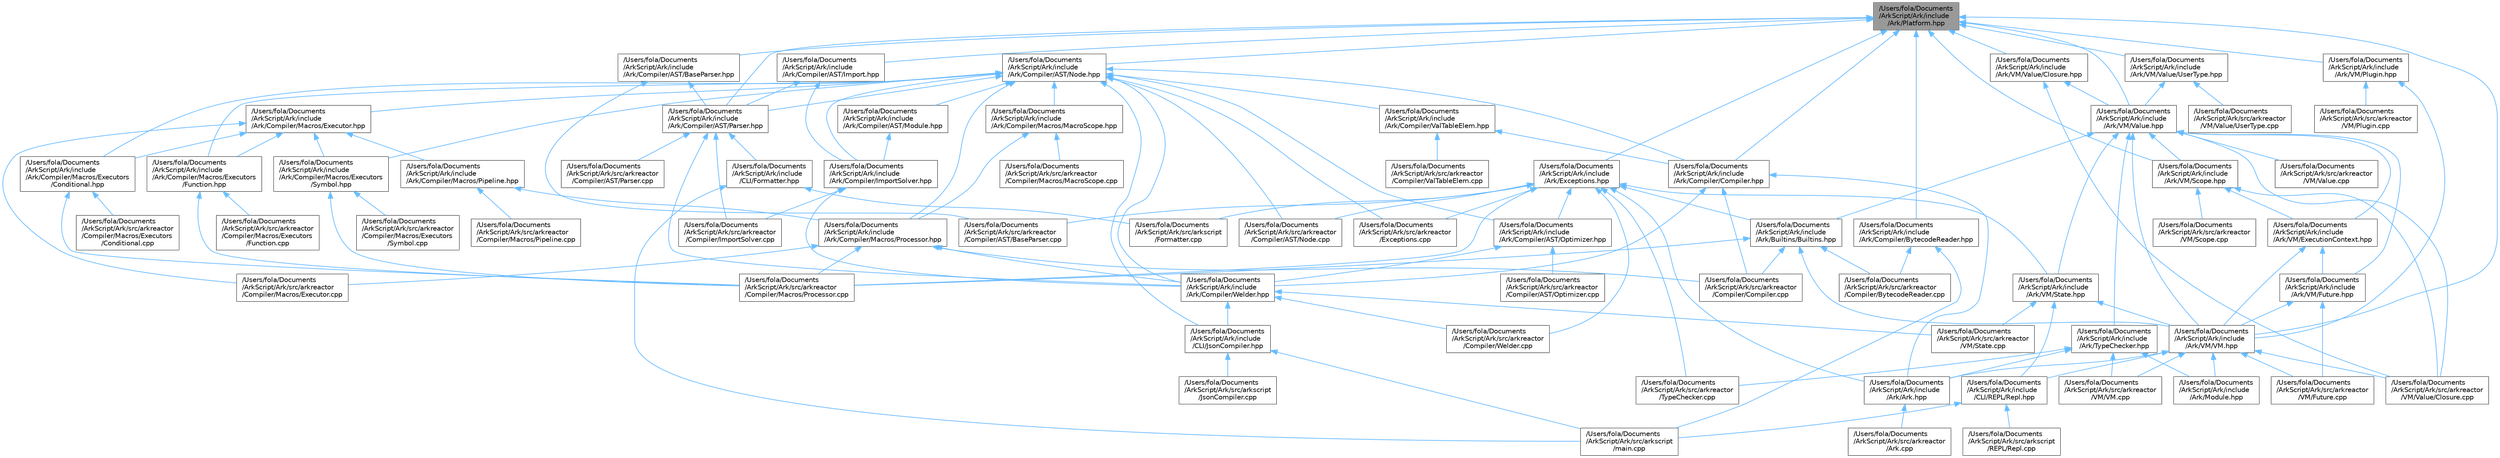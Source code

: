 digraph "/Users/fola/Documents/ArkScript/Ark/include/Ark/Platform.hpp"
{
 // INTERACTIVE_SVG=YES
 // LATEX_PDF_SIZE
  bgcolor="transparent";
  edge [fontname=Helvetica,fontsize=10,labelfontname=Helvetica,labelfontsize=10];
  node [fontname=Helvetica,fontsize=10,shape=box,height=0.2,width=0.4];
  Node1 [label="/Users/fola/Documents\l/ArkScript/Ark/include\l/Ark/Platform.hpp",height=0.2,width=0.4,color="gray40", fillcolor="grey60", style="filled", fontcolor="black",tooltip="ArkScript configuration macros."];
  Node1 -> Node2 [dir="back",color="steelblue1",style="solid"];
  Node2 [label="/Users/fola/Documents\l/ArkScript/Ark/include\l/Ark/Compiler/AST/BaseParser.hpp",height=0.2,width=0.4,color="grey40", fillcolor="white", style="filled",URL="$d3/d70/BaseParser_8hpp.html",tooltip=" "];
  Node2 -> Node3 [dir="back",color="steelblue1",style="solid"];
  Node3 [label="/Users/fola/Documents\l/ArkScript/Ark/include\l/Ark/Compiler/AST/Parser.hpp",height=0.2,width=0.4,color="grey40", fillcolor="white", style="filled",URL="$d7/ddd/Parser_8hpp.html",tooltip="Parse ArkScript code, but do not handle any import declarations."];
  Node3 -> Node4 [dir="back",color="steelblue1",style="solid"];
  Node4 [label="/Users/fola/Documents\l/ArkScript/Ark/include\l/Ark/Compiler/Welder.hpp",height=0.2,width=0.4,color="grey40", fillcolor="white", style="filled",URL="$de/d8e/Welder_8hpp.html",tooltip="In charge of welding everything needed to compile code."];
  Node4 -> Node5 [dir="back",color="steelblue1",style="solid"];
  Node5 [label="/Users/fola/Documents\l/ArkScript/Ark/include\l/CLI/JsonCompiler.hpp",height=0.2,width=0.4,color="grey40", fillcolor="white", style="filled",URL="$dc/dfd/JsonCompiler_8hpp.html",tooltip=" "];
  Node5 -> Node6 [dir="back",color="steelblue1",style="solid"];
  Node6 [label="/Users/fola/Documents\l/ArkScript/Ark/src/arkscript\l/JsonCompiler.cpp",height=0.2,width=0.4,color="grey40", fillcolor="white", style="filled",URL="$db/d71/JsonCompiler_8cpp.html",tooltip=" "];
  Node5 -> Node7 [dir="back",color="steelblue1",style="solid"];
  Node7 [label="/Users/fola/Documents\l/ArkScript/Ark/src/arkscript\l/main.cpp",height=0.2,width=0.4,color="grey40", fillcolor="white", style="filled",URL="$df/d0a/main_8cpp.html",tooltip=" "];
  Node4 -> Node8 [dir="back",color="steelblue1",style="solid"];
  Node8 [label="/Users/fola/Documents\l/ArkScript/Ark/src/arkreactor\l/Compiler/Welder.cpp",height=0.2,width=0.4,color="grey40", fillcolor="white", style="filled",URL="$d3/df1/Welder_8cpp.html",tooltip=" "];
  Node4 -> Node9 [dir="back",color="steelblue1",style="solid"];
  Node9 [label="/Users/fola/Documents\l/ArkScript/Ark/src/arkreactor\l/VM/State.cpp",height=0.2,width=0.4,color="grey40", fillcolor="white", style="filled",URL="$d0/da0/State_8cpp.html",tooltip=" "];
  Node3 -> Node10 [dir="back",color="steelblue1",style="solid"];
  Node10 [label="/Users/fola/Documents\l/ArkScript/Ark/include\l/CLI/Formatter.hpp",height=0.2,width=0.4,color="grey40", fillcolor="white", style="filled",URL="$d9/d2e/Formatter_8hpp.html",tooltip=" "];
  Node10 -> Node11 [dir="back",color="steelblue1",style="solid"];
  Node11 [label="/Users/fola/Documents\l/ArkScript/Ark/src/arkscript\l/Formatter.cpp",height=0.2,width=0.4,color="grey40", fillcolor="white", style="filled",URL="$d2/d56/Formatter_8cpp.html",tooltip=" "];
  Node10 -> Node7 [dir="back",color="steelblue1",style="solid"];
  Node3 -> Node12 [dir="back",color="steelblue1",style="solid"];
  Node12 [label="/Users/fola/Documents\l/ArkScript/Ark/src/arkreactor\l/Compiler/AST/Parser.cpp",height=0.2,width=0.4,color="grey40", fillcolor="white", style="filled",URL="$dc/df5/Parser_8cpp.html",tooltip=" "];
  Node3 -> Node13 [dir="back",color="steelblue1",style="solid"];
  Node13 [label="/Users/fola/Documents\l/ArkScript/Ark/src/arkreactor\l/Compiler/ImportSolver.cpp",height=0.2,width=0.4,color="grey40", fillcolor="white", style="filled",URL="$d6/d41/ImportSolver_8cpp.html",tooltip=" "];
  Node2 -> Node14 [dir="back",color="steelblue1",style="solid"];
  Node14 [label="/Users/fola/Documents\l/ArkScript/Ark/src/arkreactor\l/Compiler/AST/BaseParser.cpp",height=0.2,width=0.4,color="grey40", fillcolor="white", style="filled",URL="$d9/d79/BaseParser_8cpp.html",tooltip=" "];
  Node1 -> Node15 [dir="back",color="steelblue1",style="solid"];
  Node15 [label="/Users/fola/Documents\l/ArkScript/Ark/include\l/Ark/Compiler/AST/Import.hpp",height=0.2,width=0.4,color="grey40", fillcolor="white", style="filled",URL="$d4/d32/Import_8hpp.html",tooltip=" "];
  Node15 -> Node3 [dir="back",color="steelblue1",style="solid"];
  Node15 -> Node16 [dir="back",color="steelblue1",style="solid"];
  Node16 [label="/Users/fola/Documents\l/ArkScript/Ark/include\l/Ark/Compiler/ImportSolver.hpp",height=0.2,width=0.4,color="grey40", fillcolor="white", style="filled",URL="$d1/db0/ImportSolver_8hpp.html",tooltip=" "];
  Node16 -> Node4 [dir="back",color="steelblue1",style="solid"];
  Node16 -> Node13 [dir="back",color="steelblue1",style="solid"];
  Node1 -> Node17 [dir="back",color="steelblue1",style="solid"];
  Node17 [label="/Users/fola/Documents\l/ArkScript/Ark/include\l/Ark/Compiler/AST/Node.hpp",height=0.2,width=0.4,color="grey40", fillcolor="white", style="filled",URL="$d7/dc6/Node_8hpp.html",tooltip="AST node used by the parser, optimizer and compiler."];
  Node17 -> Node18 [dir="back",color="steelblue1",style="solid"];
  Node18 [label="/Users/fola/Documents\l/ArkScript/Ark/include\l/Ark/Compiler/AST/Module.hpp",height=0.2,width=0.4,color="grey40", fillcolor="white", style="filled",URL="$d9/da7/Compiler_2AST_2Module_8hpp.html",tooltip=" "];
  Node18 -> Node16 [dir="back",color="steelblue1",style="solid"];
  Node17 -> Node19 [dir="back",color="steelblue1",style="solid"];
  Node19 [label="/Users/fola/Documents\l/ArkScript/Ark/include\l/Ark/Compiler/AST/Optimizer.hpp",height=0.2,width=0.4,color="grey40", fillcolor="white", style="filled",URL="$db/d93/Optimizer_8hpp.html",tooltip="Optimizes a given ArkScript AST."];
  Node19 -> Node4 [dir="back",color="steelblue1",style="solid"];
  Node19 -> Node20 [dir="back",color="steelblue1",style="solid"];
  Node20 [label="/Users/fola/Documents\l/ArkScript/Ark/src/arkreactor\l/Compiler/AST/Optimizer.cpp",height=0.2,width=0.4,color="grey40", fillcolor="white", style="filled",URL="$d2/dc5/Optimizer_8cpp.html",tooltip=" "];
  Node17 -> Node3 [dir="back",color="steelblue1",style="solid"];
  Node17 -> Node21 [dir="back",color="steelblue1",style="solid"];
  Node21 [label="/Users/fola/Documents\l/ArkScript/Ark/include\l/Ark/Compiler/Compiler.hpp",height=0.2,width=0.4,color="grey40", fillcolor="white", style="filled",URL="$d8/d0f/Compiler_8hpp.html",tooltip="ArkScript compiler is in charge of transforming the AST into bytecode."];
  Node21 -> Node22 [dir="back",color="steelblue1",style="solid"];
  Node22 [label="/Users/fola/Documents\l/ArkScript/Ark/include\l/Ark/Ark.hpp",height=0.2,width=0.4,color="grey40", fillcolor="white", style="filled",URL="$d3/d7e/Ark_8hpp.html",tooltip="Includes the needed files to start using ArkScript."];
  Node22 -> Node23 [dir="back",color="steelblue1",style="solid"];
  Node23 [label="/Users/fola/Documents\l/ArkScript/Ark/src/arkreactor\l/Ark.cpp",height=0.2,width=0.4,color="grey40", fillcolor="white", style="filled",URL="$dc/d32/Ark_8cpp.html",tooltip=" "];
  Node21 -> Node4 [dir="back",color="steelblue1",style="solid"];
  Node21 -> Node24 [dir="back",color="steelblue1",style="solid"];
  Node24 [label="/Users/fola/Documents\l/ArkScript/Ark/src/arkreactor\l/Compiler/Compiler.cpp",height=0.2,width=0.4,color="grey40", fillcolor="white", style="filled",URL="$de/dfa/Compiler_8cpp.html",tooltip=" "];
  Node17 -> Node16 [dir="back",color="steelblue1",style="solid"];
  Node17 -> Node25 [dir="back",color="steelblue1",style="solid"];
  Node25 [label="/Users/fola/Documents\l/ArkScript/Ark/include\l/Ark/Compiler/Macros/Executor.hpp",height=0.2,width=0.4,color="grey40", fillcolor="white", style="filled",URL="$d4/d1a/Executor_8hpp.html",tooltip="The base class for all MacroExecutors."];
  Node25 -> Node26 [dir="back",color="steelblue1",style="solid"];
  Node26 [label="/Users/fola/Documents\l/ArkScript/Ark/include\l/Ark/Compiler/Macros/Executors\l/Conditional.hpp",height=0.2,width=0.4,color="grey40", fillcolor="white", style="filled",URL="$da/dc2/Conditional_8hpp.html",tooltip="Executor for Conditional Macros."];
  Node26 -> Node27 [dir="back",color="steelblue1",style="solid"];
  Node27 [label="/Users/fola/Documents\l/ArkScript/Ark/src/arkreactor\l/Compiler/Macros/Executors\l/Conditional.cpp",height=0.2,width=0.4,color="grey40", fillcolor="white", style="filled",URL="$de/d04/Conditional_8cpp.html",tooltip=" "];
  Node26 -> Node28 [dir="back",color="steelblue1",style="solid"];
  Node28 [label="/Users/fola/Documents\l/ArkScript/Ark/src/arkreactor\l/Compiler/Macros/Processor.cpp",height=0.2,width=0.4,color="grey40", fillcolor="white", style="filled",URL="$d6/d69/Processor_8cpp.html",tooltip=" "];
  Node25 -> Node29 [dir="back",color="steelblue1",style="solid"];
  Node29 [label="/Users/fola/Documents\l/ArkScript/Ark/include\l/Ark/Compiler/Macros/Executors\l/Function.hpp",height=0.2,width=0.4,color="grey40", fillcolor="white", style="filled",URL="$d4/d59/Function_8hpp.html",tooltip="Executor for List Macros."];
  Node29 -> Node30 [dir="back",color="steelblue1",style="solid"];
  Node30 [label="/Users/fola/Documents\l/ArkScript/Ark/src/arkreactor\l/Compiler/Macros/Executors\l/Function.cpp",height=0.2,width=0.4,color="grey40", fillcolor="white", style="filled",URL="$dc/dd4/Function_8cpp.html",tooltip=" "];
  Node29 -> Node28 [dir="back",color="steelblue1",style="solid"];
  Node25 -> Node31 [dir="back",color="steelblue1",style="solid"];
  Node31 [label="/Users/fola/Documents\l/ArkScript/Ark/include\l/Ark/Compiler/Macros/Executors\l/Symbol.hpp",height=0.2,width=0.4,color="grey40", fillcolor="white", style="filled",URL="$dc/dce/Symbol_8hpp.html",tooltip="Executor for Symbol Macros."];
  Node31 -> Node32 [dir="back",color="steelblue1",style="solid"];
  Node32 [label="/Users/fola/Documents\l/ArkScript/Ark/src/arkreactor\l/Compiler/Macros/Executors\l/Symbol.cpp",height=0.2,width=0.4,color="grey40", fillcolor="white", style="filled",URL="$d8/d0b/Symbol_8cpp.html",tooltip=" "];
  Node31 -> Node28 [dir="back",color="steelblue1",style="solid"];
  Node25 -> Node33 [dir="back",color="steelblue1",style="solid"];
  Node33 [label="/Users/fola/Documents\l/ArkScript/Ark/include\l/Ark/Compiler/Macros/Pipeline.hpp",height=0.2,width=0.4,color="grey40", fillcolor="white", style="filled",URL="$d4/daa/Pipeline_8hpp.html",tooltip="The Chain of Responsibility class for running nodes through MacroExecutors."];
  Node33 -> Node34 [dir="back",color="steelblue1",style="solid"];
  Node34 [label="/Users/fola/Documents\l/ArkScript/Ark/include\l/Ark/Compiler/Macros/Processor.hpp",height=0.2,width=0.4,color="grey40", fillcolor="white", style="filled",URL="$de/db1/Processor_8hpp.html",tooltip="Handles the macros and their expansion in ArkScript source code."];
  Node34 -> Node4 [dir="back",color="steelblue1",style="solid"];
  Node34 -> Node24 [dir="back",color="steelblue1",style="solid"];
  Node34 -> Node35 [dir="back",color="steelblue1",style="solid"];
  Node35 [label="/Users/fola/Documents\l/ArkScript/Ark/src/arkreactor\l/Compiler/Macros/Executor.cpp",height=0.2,width=0.4,color="grey40", fillcolor="white", style="filled",URL="$d1/da9/Executor_8cpp.html",tooltip=" "];
  Node34 -> Node28 [dir="back",color="steelblue1",style="solid"];
  Node33 -> Node36 [dir="back",color="steelblue1",style="solid"];
  Node36 [label="/Users/fola/Documents\l/ArkScript/Ark/src/arkreactor\l/Compiler/Macros/Pipeline.cpp",height=0.2,width=0.4,color="grey40", fillcolor="white", style="filled",URL="$dd/d19/Pipeline_8cpp.html",tooltip=" "];
  Node25 -> Node35 [dir="back",color="steelblue1",style="solid"];
  Node17 -> Node26 [dir="back",color="steelblue1",style="solid"];
  Node17 -> Node29 [dir="back",color="steelblue1",style="solid"];
  Node17 -> Node31 [dir="back",color="steelblue1",style="solid"];
  Node17 -> Node37 [dir="back",color="steelblue1",style="solid"];
  Node37 [label="/Users/fola/Documents\l/ArkScript/Ark/include\l/Ark/Compiler/Macros/MacroScope.hpp",height=0.2,width=0.4,color="grey40", fillcolor="white", style="filled",URL="$d7/dfb/MacroScope_8hpp.html",tooltip="Defines tools to handle macro definitions."];
  Node37 -> Node34 [dir="back",color="steelblue1",style="solid"];
  Node37 -> Node38 [dir="back",color="steelblue1",style="solid"];
  Node38 [label="/Users/fola/Documents\l/ArkScript/Ark/src/arkreactor\l/Compiler/Macros/MacroScope.cpp",height=0.2,width=0.4,color="grey40", fillcolor="white", style="filled",URL="$df/d82/MacroScope_8cpp.html",tooltip=" "];
  Node17 -> Node34 [dir="back",color="steelblue1",style="solid"];
  Node17 -> Node39 [dir="back",color="steelblue1",style="solid"];
  Node39 [label="/Users/fola/Documents\l/ArkScript/Ark/include\l/Ark/Compiler/ValTableElem.hpp",height=0.2,width=0.4,color="grey40", fillcolor="white", style="filled",URL="$dd/de7/ValTableElem_8hpp.html",tooltip="The basic value type handled by the compiler."];
  Node39 -> Node21 [dir="back",color="steelblue1",style="solid"];
  Node39 -> Node40 [dir="back",color="steelblue1",style="solid"];
  Node40 [label="/Users/fola/Documents\l/ArkScript/Ark/src/arkreactor\l/Compiler/ValTableElem.cpp",height=0.2,width=0.4,color="grey40", fillcolor="white", style="filled",URL="$d9/d93/ValTableElem_8cpp.html",tooltip=" "];
  Node17 -> Node4 [dir="back",color="steelblue1",style="solid"];
  Node17 -> Node5 [dir="back",color="steelblue1",style="solid"];
  Node17 -> Node41 [dir="back",color="steelblue1",style="solid"];
  Node41 [label="/Users/fola/Documents\l/ArkScript/Ark/src/arkreactor\l/Compiler/AST/Node.cpp",height=0.2,width=0.4,color="grey40", fillcolor="white", style="filled",URL="$dc/d73/Node_8cpp.html",tooltip=" "];
  Node17 -> Node42 [dir="back",color="steelblue1",style="solid"];
  Node42 [label="/Users/fola/Documents\l/ArkScript/Ark/src/arkreactor\l/Exceptions.cpp",height=0.2,width=0.4,color="grey40", fillcolor="white", style="filled",URL="$d6/dd1/Exceptions_8cpp.html",tooltip=" "];
  Node1 -> Node3 [dir="back",color="steelblue1",style="solid"];
  Node1 -> Node43 [dir="back",color="steelblue1",style="solid"];
  Node43 [label="/Users/fola/Documents\l/ArkScript/Ark/include\l/Ark/Compiler/BytecodeReader.hpp",height=0.2,width=0.4,color="grey40", fillcolor="white", style="filled",URL="$d1/d84/BytecodeReader_8hpp.html",tooltip="A bytecode disassembler for ArkScript."];
  Node43 -> Node44 [dir="back",color="steelblue1",style="solid"];
  Node44 [label="/Users/fola/Documents\l/ArkScript/Ark/src/arkreactor\l/Compiler/BytecodeReader.cpp",height=0.2,width=0.4,color="grey40", fillcolor="white", style="filled",URL="$d5/d36/BytecodeReader_8cpp.html",tooltip=" "];
  Node43 -> Node7 [dir="back",color="steelblue1",style="solid"];
  Node1 -> Node21 [dir="back",color="steelblue1",style="solid"];
  Node1 -> Node45 [dir="back",color="steelblue1",style="solid"];
  Node45 [label="/Users/fola/Documents\l/ArkScript/Ark/include\l/Ark/Exceptions.hpp",height=0.2,width=0.4,color="grey40", fillcolor="white", style="filled",URL="$d2/de9/Exceptions_8hpp.html",tooltip="ArkScript homemade exceptions."];
  Node45 -> Node22 [dir="back",color="steelblue1",style="solid"];
  Node45 -> Node46 [dir="back",color="steelblue1",style="solid"];
  Node46 [label="/Users/fola/Documents\l/ArkScript/Ark/include\l/Ark/Builtins/Builtins.hpp",height=0.2,width=0.4,color="grey40", fillcolor="white", style="filled",URL="$da/d84/Builtins_8hpp.html",tooltip="Host the declaration of all the ArkScript builtins."];
  Node46 -> Node47 [dir="back",color="steelblue1",style="solid"];
  Node47 [label="/Users/fola/Documents\l/ArkScript/Ark/include\l/Ark/VM/VM.hpp",height=0.2,width=0.4,color="grey40", fillcolor="white", style="filled",URL="$d1/d91/VM_8hpp.html",tooltip="The ArkScript virtual machine."];
  Node47 -> Node22 [dir="back",color="steelblue1",style="solid"];
  Node47 -> Node48 [dir="back",color="steelblue1",style="solid"];
  Node48 [label="/Users/fola/Documents\l/ArkScript/Ark/include\l/Ark/Module.hpp",height=0.2,width=0.4,color="grey40", fillcolor="white", style="filled",URL="$d5/d44/Module_8hpp.html",tooltip=" "];
  Node47 -> Node49 [dir="back",color="steelblue1",style="solid"];
  Node49 [label="/Users/fola/Documents\l/ArkScript/Ark/include\l/CLI/REPL/Repl.hpp",height=0.2,width=0.4,color="grey40", fillcolor="white", style="filled",URL="$d5/da5/Repl_8hpp.html",tooltip="ArkScript REPL - Read Eval Print Loop."];
  Node49 -> Node50 [dir="back",color="steelblue1",style="solid"];
  Node50 [label="/Users/fola/Documents\l/ArkScript/Ark/src/arkscript\l/REPL/Repl.cpp",height=0.2,width=0.4,color="grey40", fillcolor="white", style="filled",URL="$d7/d46/Repl_8cpp.html",tooltip=" "];
  Node49 -> Node7 [dir="back",color="steelblue1",style="solid"];
  Node47 -> Node51 [dir="back",color="steelblue1",style="solid"];
  Node51 [label="/Users/fola/Documents\l/ArkScript/Ark/src/arkreactor\l/VM/Future.cpp",height=0.2,width=0.4,color="grey40", fillcolor="white", style="filled",URL="$d4/dc9/Future_8cpp.html",tooltip=" "];
  Node47 -> Node52 [dir="back",color="steelblue1",style="solid"];
  Node52 [label="/Users/fola/Documents\l/ArkScript/Ark/src/arkreactor\l/VM/VM.cpp",height=0.2,width=0.4,color="grey40", fillcolor="white", style="filled",URL="$d2/d27/VM_8cpp.html",tooltip=" "];
  Node47 -> Node53 [dir="back",color="steelblue1",style="solid"];
  Node53 [label="/Users/fola/Documents\l/ArkScript/Ark/src/arkreactor\l/VM/Value/Closure.cpp",height=0.2,width=0.4,color="grey40", fillcolor="white", style="filled",URL="$d1/db2/Closure_8cpp.html",tooltip=" "];
  Node46 -> Node44 [dir="back",color="steelblue1",style="solid"];
  Node46 -> Node24 [dir="back",color="steelblue1",style="solid"];
  Node46 -> Node28 [dir="back",color="steelblue1",style="solid"];
  Node45 -> Node19 [dir="back",color="steelblue1",style="solid"];
  Node45 -> Node54 [dir="back",color="steelblue1",style="solid"];
  Node54 [label="/Users/fola/Documents\l/ArkScript/Ark/include\l/Ark/VM/State.hpp",height=0.2,width=0.4,color="grey40", fillcolor="white", style="filled",URL="$d0/db5/State_8hpp.html",tooltip="State used by the virtual machine: it loads the bytecode, can compile it if needed,..."];
  Node54 -> Node47 [dir="back",color="steelblue1",style="solid"];
  Node54 -> Node49 [dir="back",color="steelblue1",style="solid"];
  Node54 -> Node9 [dir="back",color="steelblue1",style="solid"];
  Node45 -> Node14 [dir="back",color="steelblue1",style="solid"];
  Node45 -> Node41 [dir="back",color="steelblue1",style="solid"];
  Node45 -> Node28 [dir="back",color="steelblue1",style="solid"];
  Node45 -> Node8 [dir="back",color="steelblue1",style="solid"];
  Node45 -> Node42 [dir="back",color="steelblue1",style="solid"];
  Node45 -> Node55 [dir="back",color="steelblue1",style="solid"];
  Node55 [label="/Users/fola/Documents\l/ArkScript/Ark/src/arkreactor\l/TypeChecker.cpp",height=0.2,width=0.4,color="grey40", fillcolor="white", style="filled",URL="$d6/d9a/TypeChecker_8cpp.html",tooltip=" "];
  Node45 -> Node11 [dir="back",color="steelblue1",style="solid"];
  Node1 -> Node56 [dir="back",color="steelblue1",style="solid"];
  Node56 [label="/Users/fola/Documents\l/ArkScript/Ark/include\l/Ark/VM/Plugin.hpp",height=0.2,width=0.4,color="grey40", fillcolor="white", style="filled",URL="$db/d0e/Plugin_8hpp.html",tooltip="Loads .dll/.so/.dynlib files."];
  Node56 -> Node47 [dir="back",color="steelblue1",style="solid"];
  Node56 -> Node57 [dir="back",color="steelblue1",style="solid"];
  Node57 [label="/Users/fola/Documents\l/ArkScript/Ark/src/arkreactor\l/VM/Plugin.cpp",height=0.2,width=0.4,color="grey40", fillcolor="white", style="filled",URL="$dc/d87/Plugin_8cpp.html",tooltip=" "];
  Node1 -> Node58 [dir="back",color="steelblue1",style="solid"];
  Node58 [label="/Users/fola/Documents\l/ArkScript/Ark/include\l/Ark/VM/Scope.hpp",height=0.2,width=0.4,color="grey40", fillcolor="white", style="filled",URL="$d8/dcd/Scope_8hpp.html",tooltip="The virtual machine scope system."];
  Node58 -> Node59 [dir="back",color="steelblue1",style="solid"];
  Node59 [label="/Users/fola/Documents\l/ArkScript/Ark/include\l/Ark/VM/ExecutionContext.hpp",height=0.2,width=0.4,color="grey40", fillcolor="white", style="filled",URL="$db/df6/ExecutionContext_8hpp.html",tooltip="Keeping track of the internal data needed by the VM."];
  Node59 -> Node60 [dir="back",color="steelblue1",style="solid"];
  Node60 [label="/Users/fola/Documents\l/ArkScript/Ark/include\l/Ark/VM/Future.hpp",height=0.2,width=0.4,color="grey40", fillcolor="white", style="filled",URL="$d0/dda/Future_8hpp.html",tooltip=" "];
  Node60 -> Node47 [dir="back",color="steelblue1",style="solid"];
  Node60 -> Node51 [dir="back",color="steelblue1",style="solid"];
  Node59 -> Node47 [dir="back",color="steelblue1",style="solid"];
  Node58 -> Node61 [dir="back",color="steelblue1",style="solid"];
  Node61 [label="/Users/fola/Documents\l/ArkScript/Ark/src/arkreactor\l/VM/Scope.cpp",height=0.2,width=0.4,color="grey40", fillcolor="white", style="filled",URL="$d5/d04/Scope_8cpp.html",tooltip=" "];
  Node58 -> Node53 [dir="back",color="steelblue1",style="solid"];
  Node1 -> Node47 [dir="back",color="steelblue1",style="solid"];
  Node1 -> Node62 [dir="back",color="steelblue1",style="solid"];
  Node62 [label="/Users/fola/Documents\l/ArkScript/Ark/include\l/Ark/VM/Value.hpp",height=0.2,width=0.4,color="grey40", fillcolor="white", style="filled",URL="$de/dfd/Value_8hpp.html",tooltip=" "];
  Node62 -> Node46 [dir="back",color="steelblue1",style="solid"];
  Node62 -> Node63 [dir="back",color="steelblue1",style="solid"];
  Node63 [label="/Users/fola/Documents\l/ArkScript/Ark/include\l/Ark/TypeChecker.hpp",height=0.2,width=0.4,color="grey40", fillcolor="white", style="filled",URL="$db/d5e/TypeChecker_8hpp.html",tooltip=" "];
  Node63 -> Node22 [dir="back",color="steelblue1",style="solid"];
  Node63 -> Node48 [dir="back",color="steelblue1",style="solid"];
  Node63 -> Node55 [dir="back",color="steelblue1",style="solid"];
  Node63 -> Node52 [dir="back",color="steelblue1",style="solid"];
  Node62 -> Node59 [dir="back",color="steelblue1",style="solid"];
  Node62 -> Node60 [dir="back",color="steelblue1",style="solid"];
  Node62 -> Node58 [dir="back",color="steelblue1",style="solid"];
  Node62 -> Node54 [dir="back",color="steelblue1",style="solid"];
  Node62 -> Node47 [dir="back",color="steelblue1",style="solid"];
  Node62 -> Node64 [dir="back",color="steelblue1",style="solid"];
  Node64 [label="/Users/fola/Documents\l/ArkScript/Ark/src/arkreactor\l/VM/Value.cpp",height=0.2,width=0.4,color="grey40", fillcolor="white", style="filled",URL="$d1/d74/Value_8cpp.html",tooltip=" "];
  Node62 -> Node53 [dir="back",color="steelblue1",style="solid"];
  Node1 -> Node65 [dir="back",color="steelblue1",style="solid"];
  Node65 [label="/Users/fola/Documents\l/ArkScript/Ark/include\l/Ark/VM/Value/Closure.hpp",height=0.2,width=0.4,color="grey40", fillcolor="white", style="filled",URL="$dc/dd5/Closure_8hpp.html",tooltip="Subtype of the value type, handling closures."];
  Node65 -> Node62 [dir="back",color="steelblue1",style="solid"];
  Node65 -> Node53 [dir="back",color="steelblue1",style="solid"];
  Node1 -> Node66 [dir="back",color="steelblue1",style="solid"];
  Node66 [label="/Users/fola/Documents\l/ArkScript/Ark/include\l/Ark/VM/Value/UserType.hpp",height=0.2,width=0.4,color="grey40", fillcolor="white", style="filled",URL="$dc/d3d/UserType_8hpp.html",tooltip="Subtype of the value, capable of handling any C++ type."];
  Node66 -> Node62 [dir="back",color="steelblue1",style="solid"];
  Node66 -> Node67 [dir="back",color="steelblue1",style="solid"];
  Node67 [label="/Users/fola/Documents\l/ArkScript/Ark/src/arkreactor\l/VM/Value/UserType.cpp",height=0.2,width=0.4,color="grey40", fillcolor="white", style="filled",URL="$d6/d0f/UserType_8cpp.html",tooltip=" "];
}
